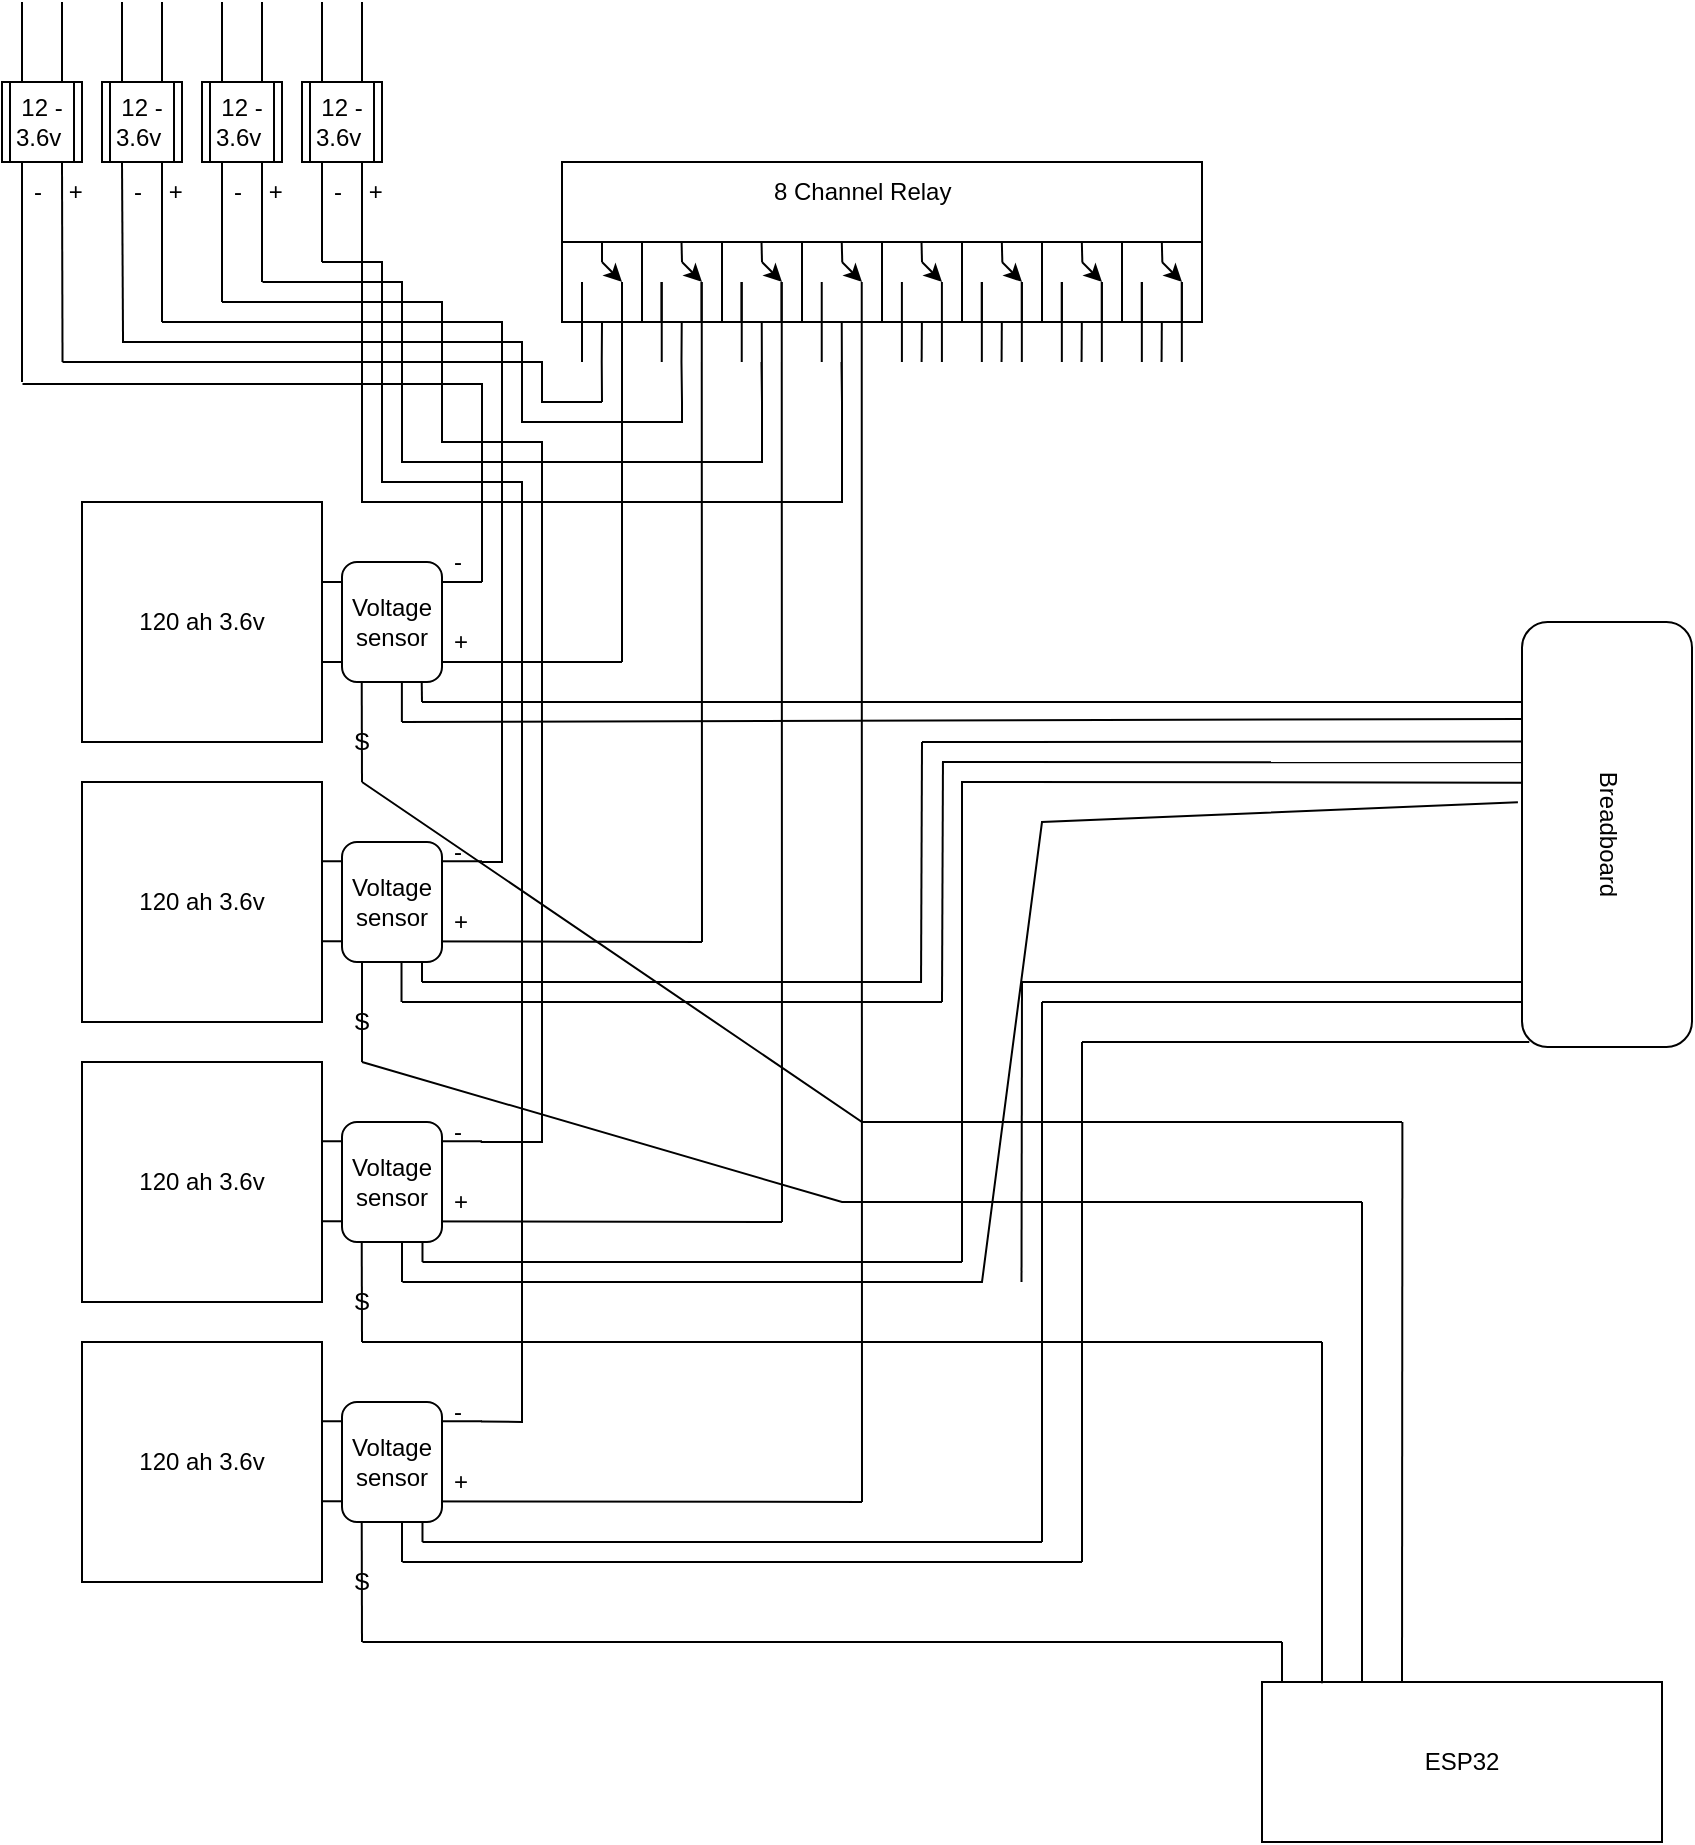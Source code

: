 <mxfile version="26.2.12">
  <diagram name="Page-1" id="0UagPBm0AB_Oe1wprv94">
    <mxGraphModel dx="556" dy="295" grid="1" gridSize="10" guides="1" tooltips="1" connect="1" arrows="1" fold="1" page="1" pageScale="1" pageWidth="850" pageHeight="1100" math="0" shadow="0">
      <root>
        <mxCell id="0" />
        <mxCell id="1" parent="0" />
        <mxCell id="fYMTjXbIgP_A3_QSXZH9-1" value="120 ah 3.6v" style="whiteSpace=wrap;html=1;aspect=fixed;" parent="1" vertex="1">
          <mxGeometry x="40" y="250" width="120" height="120" as="geometry" />
        </mxCell>
        <mxCell id="fYMTjXbIgP_A3_QSXZH9-2" value="120 ah 3.6v" style="whiteSpace=wrap;html=1;aspect=fixed;" parent="1" vertex="1">
          <mxGeometry x="40" y="390" width="120" height="120" as="geometry" />
        </mxCell>
        <mxCell id="fYMTjXbIgP_A3_QSXZH9-3" value="120 ah 3.6v" style="whiteSpace=wrap;html=1;aspect=fixed;" parent="1" vertex="1">
          <mxGeometry x="40" y="530" width="120" height="120" as="geometry" />
        </mxCell>
        <mxCell id="fYMTjXbIgP_A3_QSXZH9-4" value="120 ah 3.6v" style="whiteSpace=wrap;html=1;aspect=fixed;" parent="1" vertex="1">
          <mxGeometry x="40" y="670" width="120" height="120" as="geometry" />
        </mxCell>
        <mxCell id="fYMTjXbIgP_A3_QSXZH9-5" value="" style="endArrow=none;html=1;rounded=0;exitX=1;exitY=0.25;exitDx=0;exitDy=0;" parent="1" edge="1">
          <mxGeometry width="50" height="50" relative="1" as="geometry">
            <mxPoint x="160" y="290.0" as="sourcePoint" />
            <mxPoint x="240" y="290" as="targetPoint" />
          </mxGeometry>
        </mxCell>
        <mxCell id="fYMTjXbIgP_A3_QSXZH9-6" value="" style="endArrow=none;html=1;rounded=0;exitX=1;exitY=0.25;exitDx=0;exitDy=0;" parent="1" edge="1">
          <mxGeometry width="50" height="50" relative="1" as="geometry">
            <mxPoint x="160" y="330" as="sourcePoint" />
            <mxPoint x="310" y="330" as="targetPoint" />
          </mxGeometry>
        </mxCell>
        <mxCell id="fYMTjXbIgP_A3_QSXZH9-7" value="" style="endArrow=none;html=1;rounded=0;exitX=1;exitY=0.25;exitDx=0;exitDy=0;" parent="1" edge="1">
          <mxGeometry width="50" height="50" relative="1" as="geometry">
            <mxPoint x="160" y="429.58" as="sourcePoint" />
            <mxPoint x="240" y="429.58" as="targetPoint" />
          </mxGeometry>
        </mxCell>
        <mxCell id="fYMTjXbIgP_A3_QSXZH9-8" value="" style="endArrow=none;html=1;rounded=0;exitX=1;exitY=0.25;exitDx=0;exitDy=0;" parent="1" edge="1">
          <mxGeometry width="50" height="50" relative="1" as="geometry">
            <mxPoint x="160" y="469.58" as="sourcePoint" />
            <mxPoint x="350" y="470" as="targetPoint" />
          </mxGeometry>
        </mxCell>
        <mxCell id="fYMTjXbIgP_A3_QSXZH9-9" value="" style="endArrow=none;html=1;rounded=0;exitX=1;exitY=0.25;exitDx=0;exitDy=0;" parent="1" edge="1">
          <mxGeometry width="50" height="50" relative="1" as="geometry">
            <mxPoint x="160" y="569.58" as="sourcePoint" />
            <mxPoint x="240" y="569.58" as="targetPoint" />
          </mxGeometry>
        </mxCell>
        <mxCell id="fYMTjXbIgP_A3_QSXZH9-10" value="" style="endArrow=none;html=1;rounded=0;exitX=1;exitY=0.25;exitDx=0;exitDy=0;" parent="1" edge="1">
          <mxGeometry width="50" height="50" relative="1" as="geometry">
            <mxPoint x="160" y="609.58" as="sourcePoint" />
            <mxPoint x="390" y="610" as="targetPoint" />
          </mxGeometry>
        </mxCell>
        <mxCell id="fYMTjXbIgP_A3_QSXZH9-11" value="" style="endArrow=none;html=1;rounded=0;exitX=1;exitY=0.25;exitDx=0;exitDy=0;" parent="1" edge="1">
          <mxGeometry width="50" height="50" relative="1" as="geometry">
            <mxPoint x="160" y="709.58" as="sourcePoint" />
            <mxPoint x="240" y="709.58" as="targetPoint" />
          </mxGeometry>
        </mxCell>
        <mxCell id="fYMTjXbIgP_A3_QSXZH9-12" value="" style="endArrow=none;html=1;rounded=0;exitX=1;exitY=0.25;exitDx=0;exitDy=0;" parent="1" edge="1">
          <mxGeometry width="50" height="50" relative="1" as="geometry">
            <mxPoint x="160" y="749.58" as="sourcePoint" />
            <mxPoint x="430" y="750" as="targetPoint" />
          </mxGeometry>
        </mxCell>
        <mxCell id="fYMTjXbIgP_A3_QSXZH9-14" value="Voltage sensor" style="rounded=1;whiteSpace=wrap;html=1;" parent="1" vertex="1">
          <mxGeometry x="170" y="280" width="50" height="60" as="geometry" />
        </mxCell>
        <mxCell id="fYMTjXbIgP_A3_QSXZH9-15" value="Voltage sensor" style="rounded=1;whiteSpace=wrap;html=1;" parent="1" vertex="1">
          <mxGeometry x="170" y="420" width="50" height="60" as="geometry" />
        </mxCell>
        <mxCell id="fYMTjXbIgP_A3_QSXZH9-16" value="Voltage sensor" style="rounded=1;whiteSpace=wrap;html=1;" parent="1" vertex="1">
          <mxGeometry x="170" y="560" width="50" height="60" as="geometry" />
        </mxCell>
        <mxCell id="fYMTjXbIgP_A3_QSXZH9-17" value="Voltage sensor" style="rounded=1;whiteSpace=wrap;html=1;" parent="1" vertex="1">
          <mxGeometry x="170" y="700" width="50" height="60" as="geometry" />
        </mxCell>
        <mxCell id="fYMTjXbIgP_A3_QSXZH9-18" value="" style="rounded=0;whiteSpace=wrap;html=1;" parent="1" vertex="1">
          <mxGeometry x="280" y="80" width="320" height="80" as="geometry" />
        </mxCell>
        <mxCell id="fYMTjXbIgP_A3_QSXZH9-19" value="" style="whiteSpace=wrap;html=1;aspect=fixed;" parent="1" vertex="1">
          <mxGeometry x="280" y="120" width="40" height="40" as="geometry" />
        </mxCell>
        <mxCell id="fYMTjXbIgP_A3_QSXZH9-20" value="" style="whiteSpace=wrap;html=1;aspect=fixed;" parent="1" vertex="1">
          <mxGeometry x="320" y="120" width="40" height="40" as="geometry" />
        </mxCell>
        <mxCell id="fYMTjXbIgP_A3_QSXZH9-21" value="" style="whiteSpace=wrap;html=1;aspect=fixed;" parent="1" vertex="1">
          <mxGeometry x="360" y="120" width="40" height="40" as="geometry" />
        </mxCell>
        <mxCell id="fYMTjXbIgP_A3_QSXZH9-22" value="" style="whiteSpace=wrap;html=1;aspect=fixed;" parent="1" vertex="1">
          <mxGeometry x="400" y="120" width="40" height="40" as="geometry" />
        </mxCell>
        <mxCell id="fYMTjXbIgP_A3_QSXZH9-24" value="" style="whiteSpace=wrap;html=1;aspect=fixed;" parent="1" vertex="1">
          <mxGeometry x="440" y="120" width="40" height="40" as="geometry" />
        </mxCell>
        <mxCell id="fYMTjXbIgP_A3_QSXZH9-25" value="" style="whiteSpace=wrap;html=1;aspect=fixed;" parent="1" vertex="1">
          <mxGeometry x="480" y="120" width="40" height="40" as="geometry" />
        </mxCell>
        <mxCell id="fYMTjXbIgP_A3_QSXZH9-26" value="" style="whiteSpace=wrap;html=1;aspect=fixed;" parent="1" vertex="1">
          <mxGeometry x="520" y="120" width="40" height="40" as="geometry" />
        </mxCell>
        <mxCell id="fYMTjXbIgP_A3_QSXZH9-27" value="" style="whiteSpace=wrap;html=1;aspect=fixed;" parent="1" vertex="1">
          <mxGeometry x="560" y="120" width="40" height="40" as="geometry" />
        </mxCell>
        <mxCell id="fYMTjXbIgP_A3_QSXZH9-29" value="" style="endArrow=none;html=1;rounded=0;exitX=0.5;exitY=0;exitDx=0;exitDy=0;" parent="1" source="fYMTjXbIgP_A3_QSXZH9-19" edge="1">
          <mxGeometry width="50" height="50" relative="1" as="geometry">
            <mxPoint x="410" y="220" as="sourcePoint" />
            <mxPoint x="300" y="130" as="targetPoint" />
          </mxGeometry>
        </mxCell>
        <mxCell id="fYMTjXbIgP_A3_QSXZH9-30" value="" style="endArrow=none;html=1;rounded=0;exitX=0.75;exitY=1;exitDx=0;exitDy=0;" parent="1" edge="1">
          <mxGeometry width="50" height="50" relative="1" as="geometry">
            <mxPoint x="310" y="140" as="sourcePoint" />
            <mxPoint x="310" y="180" as="targetPoint" />
            <Array as="points">
              <mxPoint x="310" y="330" />
            </Array>
          </mxGeometry>
        </mxCell>
        <mxCell id="fYMTjXbIgP_A3_QSXZH9-31" value="" style="endArrow=none;html=1;rounded=0;exitX=0.25;exitY=1;exitDx=0;exitDy=0;" parent="1" edge="1">
          <mxGeometry width="50" height="50" relative="1" as="geometry">
            <mxPoint x="290" y="140" as="sourcePoint" />
            <mxPoint x="290" y="170" as="targetPoint" />
            <Array as="points">
              <mxPoint x="290" y="170" />
              <mxPoint x="290" y="180" />
            </Array>
          </mxGeometry>
        </mxCell>
        <mxCell id="fYMTjXbIgP_A3_QSXZH9-42" value="" style="endArrow=none;html=1;rounded=0;exitX=0.5;exitY=0;exitDx=0;exitDy=0;" parent="1" edge="1">
          <mxGeometry width="50" height="50" relative="1" as="geometry">
            <mxPoint x="339.76" y="120" as="sourcePoint" />
            <mxPoint x="340" y="130" as="targetPoint" />
          </mxGeometry>
        </mxCell>
        <mxCell id="fYMTjXbIgP_A3_QSXZH9-43" value="" style="endArrow=none;html=1;rounded=0;exitX=0.5;exitY=0;exitDx=0;exitDy=0;" parent="1" edge="1">
          <mxGeometry width="50" height="50" relative="1" as="geometry">
            <mxPoint x="349.76" y="140" as="sourcePoint" />
            <mxPoint x="349.76" y="160" as="targetPoint" />
            <Array as="points">
              <mxPoint x="349.76" y="160" />
            </Array>
          </mxGeometry>
        </mxCell>
        <mxCell id="fYMTjXbIgP_A3_QSXZH9-44" value="" style="endArrow=none;html=1;rounded=0;exitX=0.5;exitY=0;exitDx=0;exitDy=0;" parent="1" edge="1">
          <mxGeometry width="50" height="50" relative="1" as="geometry">
            <mxPoint x="329.76" y="140" as="sourcePoint" />
            <mxPoint x="329.76" y="160" as="targetPoint" />
            <Array as="points">
              <mxPoint x="329.76" y="160" />
            </Array>
          </mxGeometry>
        </mxCell>
        <mxCell id="fYMTjXbIgP_A3_QSXZH9-45" value="" style="endArrow=none;html=1;rounded=0;exitX=0.5;exitY=0;exitDx=0;exitDy=0;" parent="1" edge="1">
          <mxGeometry width="50" height="50" relative="1" as="geometry">
            <mxPoint x="379.76" y="120" as="sourcePoint" />
            <mxPoint x="380" y="130" as="targetPoint" />
          </mxGeometry>
        </mxCell>
        <mxCell id="fYMTjXbIgP_A3_QSXZH9-46" value="" style="endArrow=none;html=1;rounded=0;exitX=0.5;exitY=0;exitDx=0;exitDy=0;" parent="1" edge="1">
          <mxGeometry width="50" height="50" relative="1" as="geometry">
            <mxPoint x="389.76" y="140" as="sourcePoint" />
            <mxPoint x="389.76" y="160" as="targetPoint" />
            <Array as="points">
              <mxPoint x="389.76" y="160" />
            </Array>
          </mxGeometry>
        </mxCell>
        <mxCell id="fYMTjXbIgP_A3_QSXZH9-47" value="" style="endArrow=none;html=1;rounded=0;exitX=0.5;exitY=0;exitDx=0;exitDy=0;" parent="1" edge="1">
          <mxGeometry width="50" height="50" relative="1" as="geometry">
            <mxPoint x="369.76" y="140" as="sourcePoint" />
            <mxPoint x="369.76" y="160" as="targetPoint" />
            <Array as="points">
              <mxPoint x="369.76" y="160" />
            </Array>
          </mxGeometry>
        </mxCell>
        <mxCell id="fYMTjXbIgP_A3_QSXZH9-48" value="" style="endArrow=none;html=1;rounded=0;exitX=0.5;exitY=0;exitDx=0;exitDy=0;" parent="1" edge="1">
          <mxGeometry width="50" height="50" relative="1" as="geometry">
            <mxPoint x="419.88" y="120" as="sourcePoint" />
            <mxPoint x="420.12" y="130" as="targetPoint" />
          </mxGeometry>
        </mxCell>
        <mxCell id="fYMTjXbIgP_A3_QSXZH9-51" value="" style="endArrow=none;html=1;rounded=0;exitX=0.5;exitY=0;exitDx=0;exitDy=0;" parent="1" edge="1">
          <mxGeometry width="50" height="50" relative="1" as="geometry">
            <mxPoint x="459.76" y="120" as="sourcePoint" />
            <mxPoint x="460" y="130" as="targetPoint" />
          </mxGeometry>
        </mxCell>
        <mxCell id="fYMTjXbIgP_A3_QSXZH9-54" value="" style="endArrow=none;html=1;rounded=0;exitX=0.5;exitY=0;exitDx=0;exitDy=0;" parent="1" edge="1">
          <mxGeometry width="50" height="50" relative="1" as="geometry">
            <mxPoint x="499.92" y="120" as="sourcePoint" />
            <mxPoint x="500.16" y="130" as="targetPoint" />
          </mxGeometry>
        </mxCell>
        <mxCell id="fYMTjXbIgP_A3_QSXZH9-55" value="" style="endArrow=none;html=1;rounded=0;exitX=0.5;exitY=0;exitDx=0;exitDy=0;" parent="1" edge="1">
          <mxGeometry width="50" height="50" relative="1" as="geometry">
            <mxPoint x="509.92" y="140" as="sourcePoint" />
            <mxPoint x="509.92" y="160" as="targetPoint" />
            <Array as="points">
              <mxPoint x="509.92" y="160" />
            </Array>
          </mxGeometry>
        </mxCell>
        <mxCell id="fYMTjXbIgP_A3_QSXZH9-56" value="" style="endArrow=none;html=1;rounded=0;exitX=0.5;exitY=0;exitDx=0;exitDy=0;" parent="1" edge="1">
          <mxGeometry width="50" height="50" relative="1" as="geometry">
            <mxPoint x="489.92" y="140" as="sourcePoint" />
            <mxPoint x="489.92" y="160" as="targetPoint" />
            <Array as="points">
              <mxPoint x="489.92" y="160" />
            </Array>
          </mxGeometry>
        </mxCell>
        <mxCell id="fYMTjXbIgP_A3_QSXZH9-57" value="" style="endArrow=none;html=1;rounded=0;exitX=0.5;exitY=0;exitDx=0;exitDy=0;" parent="1" edge="1">
          <mxGeometry width="50" height="50" relative="1" as="geometry">
            <mxPoint x="539.92" y="120" as="sourcePoint" />
            <mxPoint x="540.16" y="130" as="targetPoint" />
          </mxGeometry>
        </mxCell>
        <mxCell id="fYMTjXbIgP_A3_QSXZH9-58" value="" style="endArrow=none;html=1;rounded=0;exitX=0.5;exitY=0;exitDx=0;exitDy=0;" parent="1" edge="1">
          <mxGeometry width="50" height="50" relative="1" as="geometry">
            <mxPoint x="549.92" y="140" as="sourcePoint" />
            <mxPoint x="549.92" y="160" as="targetPoint" />
            <Array as="points">
              <mxPoint x="549.92" y="160" />
            </Array>
          </mxGeometry>
        </mxCell>
        <mxCell id="fYMTjXbIgP_A3_QSXZH9-59" value="" style="endArrow=none;html=1;rounded=0;exitX=0.5;exitY=0;exitDx=0;exitDy=0;" parent="1" edge="1">
          <mxGeometry width="50" height="50" relative="1" as="geometry">
            <mxPoint x="529.92" y="140" as="sourcePoint" />
            <mxPoint x="529.92" y="160" as="targetPoint" />
            <Array as="points">
              <mxPoint x="529.92" y="160" />
            </Array>
          </mxGeometry>
        </mxCell>
        <mxCell id="fYMTjXbIgP_A3_QSXZH9-60" value="" style="endArrow=none;html=1;rounded=0;exitX=0.5;exitY=0;exitDx=0;exitDy=0;" parent="1" edge="1">
          <mxGeometry width="50" height="50" relative="1" as="geometry">
            <mxPoint x="579.92" y="120" as="sourcePoint" />
            <mxPoint x="580.16" y="130" as="targetPoint" />
          </mxGeometry>
        </mxCell>
        <mxCell id="fYMTjXbIgP_A3_QSXZH9-61" value="" style="endArrow=none;html=1;rounded=0;exitX=0.5;exitY=0;exitDx=0;exitDy=0;" parent="1" edge="1">
          <mxGeometry width="50" height="50" relative="1" as="geometry">
            <mxPoint x="589.92" y="140" as="sourcePoint" />
            <mxPoint x="589.92" y="160" as="targetPoint" />
            <Array as="points">
              <mxPoint x="589.92" y="160" />
            </Array>
          </mxGeometry>
        </mxCell>
        <mxCell id="fYMTjXbIgP_A3_QSXZH9-62" value="" style="endArrow=none;html=1;rounded=0;exitX=0.5;exitY=0;exitDx=0;exitDy=0;" parent="1" edge="1">
          <mxGeometry width="50" height="50" relative="1" as="geometry">
            <mxPoint x="569.92" y="140" as="sourcePoint" />
            <mxPoint x="569.92" y="160" as="targetPoint" />
            <Array as="points">
              <mxPoint x="569.92" y="160" />
            </Array>
          </mxGeometry>
        </mxCell>
        <mxCell id="fYMTjXbIgP_A3_QSXZH9-69" value="8 Channel Relay" style="text;strokeColor=none;fillColor=none;align=left;verticalAlign=middle;spacingLeft=4;spacingRight=4;overflow=hidden;points=[[0,0.5],[1,0.5]];portConstraint=eastwest;rotatable=0;whiteSpace=wrap;html=1;" parent="1" vertex="1">
          <mxGeometry x="380" y="80" width="110" height="30" as="geometry" />
        </mxCell>
        <mxCell id="fYMTjXbIgP_A3_QSXZH9-71" value="" style="endArrow=classic;html=1;rounded=0;" parent="1" edge="1">
          <mxGeometry width="50" height="50" relative="1" as="geometry">
            <mxPoint x="300" y="130" as="sourcePoint" />
            <mxPoint x="310" y="140" as="targetPoint" />
          </mxGeometry>
        </mxCell>
        <mxCell id="fYMTjXbIgP_A3_QSXZH9-72" value="" style="endArrow=classic;html=1;rounded=0;" parent="1" edge="1">
          <mxGeometry width="50" height="50" relative="1" as="geometry">
            <mxPoint x="340" y="130" as="sourcePoint" />
            <mxPoint x="350" y="140" as="targetPoint" />
          </mxGeometry>
        </mxCell>
        <mxCell id="fYMTjXbIgP_A3_QSXZH9-73" value="" style="endArrow=classic;html=1;rounded=0;" parent="1" edge="1">
          <mxGeometry width="50" height="50" relative="1" as="geometry">
            <mxPoint x="380" y="130" as="sourcePoint" />
            <mxPoint x="390" y="140" as="targetPoint" />
          </mxGeometry>
        </mxCell>
        <mxCell id="fYMTjXbIgP_A3_QSXZH9-74" value="" style="endArrow=classic;html=1;rounded=0;" parent="1" edge="1">
          <mxGeometry width="50" height="50" relative="1" as="geometry">
            <mxPoint x="420" y="130" as="sourcePoint" />
            <mxPoint x="430" y="140" as="targetPoint" />
          </mxGeometry>
        </mxCell>
        <mxCell id="fYMTjXbIgP_A3_QSXZH9-75" value="" style="endArrow=classic;html=1;rounded=0;" parent="1" edge="1">
          <mxGeometry width="50" height="50" relative="1" as="geometry">
            <mxPoint x="460" y="130" as="sourcePoint" />
            <mxPoint x="470" y="140" as="targetPoint" />
          </mxGeometry>
        </mxCell>
        <mxCell id="fYMTjXbIgP_A3_QSXZH9-76" value="" style="endArrow=classic;html=1;rounded=0;" parent="1" edge="1">
          <mxGeometry width="50" height="50" relative="1" as="geometry">
            <mxPoint x="500" y="130" as="sourcePoint" />
            <mxPoint x="510" y="140" as="targetPoint" />
          </mxGeometry>
        </mxCell>
        <mxCell id="fYMTjXbIgP_A3_QSXZH9-77" value="" style="endArrow=classic;html=1;rounded=0;" parent="1" edge="1">
          <mxGeometry width="50" height="50" relative="1" as="geometry">
            <mxPoint x="540" y="130" as="sourcePoint" />
            <mxPoint x="550" y="140" as="targetPoint" />
          </mxGeometry>
        </mxCell>
        <mxCell id="fYMTjXbIgP_A3_QSXZH9-78" value="" style="endArrow=classic;html=1;rounded=0;" parent="1" edge="1">
          <mxGeometry width="50" height="50" relative="1" as="geometry">
            <mxPoint x="580" y="130" as="sourcePoint" />
            <mxPoint x="590" y="140" as="targetPoint" />
          </mxGeometry>
        </mxCell>
        <mxCell id="fYMTjXbIgP_A3_QSXZH9-81" value="ESP32" style="rounded=0;whiteSpace=wrap;html=1;" parent="1" vertex="1">
          <mxGeometry x="630" y="840" width="200" height="80" as="geometry" />
        </mxCell>
        <mxCell id="fYMTjXbIgP_A3_QSXZH9-88" value="" style="endArrow=none;html=1;rounded=0;exitX=0.2;exitY=1;exitDx=0;exitDy=0;exitPerimeter=0;" parent="1" source="fYMTjXbIgP_A3_QSXZH9-15" edge="1">
          <mxGeometry width="50" height="50" relative="1" as="geometry">
            <mxPoint x="160" y="500.0" as="sourcePoint" />
            <mxPoint x="180" y="530" as="targetPoint" />
          </mxGeometry>
        </mxCell>
        <mxCell id="fYMTjXbIgP_A3_QSXZH9-89" value="" style="endArrow=none;html=1;rounded=0;exitX=0.2;exitY=1;exitDx=0;exitDy=0;exitPerimeter=0;" parent="1" edge="1">
          <mxGeometry width="50" height="50" relative="1" as="geometry">
            <mxPoint x="199.76" y="480" as="sourcePoint" />
            <mxPoint x="199.76" y="500" as="targetPoint" />
          </mxGeometry>
        </mxCell>
        <mxCell id="fYMTjXbIgP_A3_QSXZH9-90" value="" style="endArrow=none;html=1;rounded=0;" parent="1" edge="1">
          <mxGeometry width="50" height="50" relative="1" as="geometry">
            <mxPoint x="210" y="480" as="sourcePoint" />
            <mxPoint x="210" y="490" as="targetPoint" />
          </mxGeometry>
        </mxCell>
        <mxCell id="fYMTjXbIgP_A3_QSXZH9-91" value="" style="endArrow=none;html=1;rounded=0;exitX=0.2;exitY=1;exitDx=0;exitDy=0;exitPerimeter=0;" parent="1" edge="1">
          <mxGeometry width="50" height="50" relative="1" as="geometry">
            <mxPoint x="179.86" y="340" as="sourcePoint" />
            <mxPoint x="180" y="390" as="targetPoint" />
          </mxGeometry>
        </mxCell>
        <mxCell id="fYMTjXbIgP_A3_QSXZH9-92" value="" style="endArrow=none;html=1;rounded=0;exitX=0.2;exitY=1;exitDx=0;exitDy=0;exitPerimeter=0;" parent="1" edge="1">
          <mxGeometry width="50" height="50" relative="1" as="geometry">
            <mxPoint x="199.94" y="340" as="sourcePoint" />
            <mxPoint x="199.94" y="360" as="targetPoint" />
          </mxGeometry>
        </mxCell>
        <mxCell id="fYMTjXbIgP_A3_QSXZH9-93" value="" style="endArrow=none;html=1;rounded=0;" parent="1" edge="1">
          <mxGeometry width="50" height="50" relative="1" as="geometry">
            <mxPoint x="209.86" y="340" as="sourcePoint" />
            <mxPoint x="210" y="350" as="targetPoint" />
          </mxGeometry>
        </mxCell>
        <mxCell id="fYMTjXbIgP_A3_QSXZH9-94" value="" style="endArrow=none;html=1;rounded=0;exitX=0.2;exitY=1;exitDx=0;exitDy=0;exitPerimeter=0;" parent="1" edge="1">
          <mxGeometry width="50" height="50" relative="1" as="geometry">
            <mxPoint x="179.86" y="620" as="sourcePoint" />
            <mxPoint x="180" y="670" as="targetPoint" />
          </mxGeometry>
        </mxCell>
        <mxCell id="fYMTjXbIgP_A3_QSXZH9-97" value="" style="endArrow=none;html=1;rounded=0;exitX=0.2;exitY=1;exitDx=0;exitDy=0;exitPerimeter=0;" parent="1" edge="1">
          <mxGeometry width="50" height="50" relative="1" as="geometry">
            <mxPoint x="179.86" y="760" as="sourcePoint" />
            <mxPoint x="180" y="820" as="targetPoint" />
          </mxGeometry>
        </mxCell>
        <mxCell id="fYMTjXbIgP_A3_QSXZH9-100" value="S&amp;nbsp; &amp;nbsp;&amp;nbsp;" style="text;strokeColor=none;fillColor=none;align=left;verticalAlign=middle;spacingLeft=4;spacingRight=4;overflow=hidden;points=[[0,0.5],[1,0.5]];portConstraint=eastwest;rotatable=0;whiteSpace=wrap;html=1;" parent="1" vertex="1">
          <mxGeometry x="170" y="640" width="60" height="20" as="geometry" />
        </mxCell>
        <mxCell id="fYMTjXbIgP_A3_QSXZH9-101" value="S&amp;nbsp; &amp;nbsp;" style="text;strokeColor=none;fillColor=none;align=left;verticalAlign=middle;spacingLeft=4;spacingRight=4;overflow=hidden;points=[[0,0.5],[1,0.5]];portConstraint=eastwest;rotatable=0;whiteSpace=wrap;html=1;" parent="1" vertex="1">
          <mxGeometry x="170" y="500" width="60" height="20" as="geometry" />
        </mxCell>
        <mxCell id="fYMTjXbIgP_A3_QSXZH9-102" value="S&amp;nbsp; &amp;nbsp; &amp;nbsp; &amp;nbsp;&amp;nbsp;" style="text;strokeColor=none;fillColor=none;align=left;verticalAlign=middle;spacingLeft=4;spacingRight=4;overflow=hidden;points=[[0,0.5],[1,0.5]];portConstraint=eastwest;rotatable=0;whiteSpace=wrap;html=1;" parent="1" vertex="1">
          <mxGeometry x="170" y="360" width="60" height="20" as="geometry" />
        </mxCell>
        <mxCell id="fYMTjXbIgP_A3_QSXZH9-103" value="S&amp;nbsp; &amp;nbsp;&amp;nbsp;" style="text;strokeColor=none;fillColor=none;align=left;verticalAlign=middle;spacingLeft=4;spacingRight=4;overflow=hidden;points=[[0,0.5],[1,0.5]];portConstraint=eastwest;rotatable=0;whiteSpace=wrap;html=1;" parent="1" vertex="1">
          <mxGeometry x="170" y="780" width="60" height="20" as="geometry" />
        </mxCell>
        <mxCell id="fYMTjXbIgP_A3_QSXZH9-104" value="" style="endArrow=none;html=1;rounded=0;" parent="1" edge="1">
          <mxGeometry width="50" height="50" relative="1" as="geometry">
            <mxPoint x="300" y="160" as="sourcePoint" />
            <mxPoint x="299.87" y="180" as="targetPoint" />
            <Array as="points">
              <mxPoint x="299.87" y="180" />
              <mxPoint x="300" y="200" />
            </Array>
          </mxGeometry>
        </mxCell>
        <mxCell id="fYMTjXbIgP_A3_QSXZH9-106" value="" style="endArrow=none;html=1;rounded=0;exitX=0.75;exitY=1;exitDx=0;exitDy=0;" parent="1" edge="1">
          <mxGeometry width="50" height="50" relative="1" as="geometry">
            <mxPoint x="349.87" y="140" as="sourcePoint" />
            <mxPoint x="349.87" y="180" as="targetPoint" />
            <Array as="points">
              <mxPoint x="350" y="470" />
            </Array>
          </mxGeometry>
        </mxCell>
        <mxCell id="fYMTjXbIgP_A3_QSXZH9-107" value="" style="endArrow=none;html=1;rounded=0;exitX=0.25;exitY=1;exitDx=0;exitDy=0;" parent="1" edge="1">
          <mxGeometry width="50" height="50" relative="1" as="geometry">
            <mxPoint x="329.87" y="140" as="sourcePoint" />
            <mxPoint x="329.87" y="170" as="targetPoint" />
            <Array as="points">
              <mxPoint x="329.87" y="170" />
              <mxPoint x="329.87" y="180" />
            </Array>
          </mxGeometry>
        </mxCell>
        <mxCell id="fYMTjXbIgP_A3_QSXZH9-108" value="" style="endArrow=none;html=1;rounded=0;" parent="1" edge="1">
          <mxGeometry width="50" height="50" relative="1" as="geometry">
            <mxPoint x="339.87" y="160" as="sourcePoint" />
            <mxPoint x="339.74" y="180" as="targetPoint" />
            <Array as="points">
              <mxPoint x="339.74" y="180" />
              <mxPoint x="340" y="200" />
            </Array>
          </mxGeometry>
        </mxCell>
        <mxCell id="fYMTjXbIgP_A3_QSXZH9-109" value="" style="endArrow=none;html=1;rounded=0;exitX=0.75;exitY=1;exitDx=0;exitDy=0;" parent="1" edge="1">
          <mxGeometry width="50" height="50" relative="1" as="geometry">
            <mxPoint x="389.87" y="140" as="sourcePoint" />
            <mxPoint x="389.87" y="180" as="targetPoint" />
            <Array as="points">
              <mxPoint x="390" y="610" />
            </Array>
          </mxGeometry>
        </mxCell>
        <mxCell id="fYMTjXbIgP_A3_QSXZH9-110" value="" style="endArrow=none;html=1;rounded=0;exitX=0.25;exitY=1;exitDx=0;exitDy=0;" parent="1" edge="1">
          <mxGeometry width="50" height="50" relative="1" as="geometry">
            <mxPoint x="369.87" y="140" as="sourcePoint" />
            <mxPoint x="369.87" y="170" as="targetPoint" />
            <Array as="points">
              <mxPoint x="369.87" y="170" />
              <mxPoint x="369.87" y="180" />
            </Array>
          </mxGeometry>
        </mxCell>
        <mxCell id="fYMTjXbIgP_A3_QSXZH9-111" value="" style="endArrow=none;html=1;rounded=0;" parent="1" edge="1">
          <mxGeometry width="50" height="50" relative="1" as="geometry">
            <mxPoint x="379.87" y="160" as="sourcePoint" />
            <mxPoint x="379.74" y="180" as="targetPoint" />
            <Array as="points">
              <mxPoint x="380" y="200" />
            </Array>
          </mxGeometry>
        </mxCell>
        <mxCell id="fYMTjXbIgP_A3_QSXZH9-112" value="" style="endArrow=none;html=1;rounded=0;exitX=0.75;exitY=1;exitDx=0;exitDy=0;" parent="1" edge="1">
          <mxGeometry width="50" height="50" relative="1" as="geometry">
            <mxPoint x="429.87" y="140" as="sourcePoint" />
            <mxPoint x="429.87" y="180" as="targetPoint" />
            <Array as="points">
              <mxPoint x="429.87" y="180" />
              <mxPoint x="430" y="750" />
            </Array>
          </mxGeometry>
        </mxCell>
        <mxCell id="fYMTjXbIgP_A3_QSXZH9-113" value="" style="endArrow=none;html=1;rounded=0;exitX=0.25;exitY=1;exitDx=0;exitDy=0;" parent="1" edge="1">
          <mxGeometry width="50" height="50" relative="1" as="geometry">
            <mxPoint x="409.87" y="140" as="sourcePoint" />
            <mxPoint x="409.87" y="170" as="targetPoint" />
            <Array as="points">
              <mxPoint x="409.87" y="170" />
              <mxPoint x="409.87" y="180" />
            </Array>
          </mxGeometry>
        </mxCell>
        <mxCell id="fYMTjXbIgP_A3_QSXZH9-114" value="" style="endArrow=none;html=1;rounded=0;" parent="1" edge="1">
          <mxGeometry width="50" height="50" relative="1" as="geometry">
            <mxPoint x="419.87" y="160" as="sourcePoint" />
            <mxPoint x="419.74" y="180" as="targetPoint" />
            <Array as="points">
              <mxPoint x="420" y="200" />
            </Array>
          </mxGeometry>
        </mxCell>
        <mxCell id="fYMTjXbIgP_A3_QSXZH9-115" value="" style="endArrow=none;html=1;rounded=0;exitX=0.75;exitY=1;exitDx=0;exitDy=0;" parent="1" edge="1">
          <mxGeometry width="50" height="50" relative="1" as="geometry">
            <mxPoint x="469.95" y="140" as="sourcePoint" />
            <mxPoint x="469.95" y="180" as="targetPoint" />
            <Array as="points">
              <mxPoint x="469.95" y="180" />
            </Array>
          </mxGeometry>
        </mxCell>
        <mxCell id="fYMTjXbIgP_A3_QSXZH9-116" value="" style="endArrow=none;html=1;rounded=0;exitX=0.25;exitY=1;exitDx=0;exitDy=0;" parent="1" edge="1">
          <mxGeometry width="50" height="50" relative="1" as="geometry">
            <mxPoint x="449.95" y="140" as="sourcePoint" />
            <mxPoint x="449.95" y="170" as="targetPoint" />
            <Array as="points">
              <mxPoint x="449.95" y="170" />
              <mxPoint x="449.95" y="180" />
            </Array>
          </mxGeometry>
        </mxCell>
        <mxCell id="fYMTjXbIgP_A3_QSXZH9-117" value="" style="endArrow=none;html=1;rounded=0;" parent="1" edge="1">
          <mxGeometry width="50" height="50" relative="1" as="geometry">
            <mxPoint x="459.95" y="160" as="sourcePoint" />
            <mxPoint x="459.82" y="180" as="targetPoint" />
            <Array as="points">
              <mxPoint x="459.82" y="180" />
            </Array>
          </mxGeometry>
        </mxCell>
        <mxCell id="fYMTjXbIgP_A3_QSXZH9-118" value="" style="endArrow=none;html=1;rounded=0;exitX=0.75;exitY=1;exitDx=0;exitDy=0;" parent="1" edge="1">
          <mxGeometry width="50" height="50" relative="1" as="geometry">
            <mxPoint x="509.92" y="140" as="sourcePoint" />
            <mxPoint x="509.92" y="180" as="targetPoint" />
            <Array as="points">
              <mxPoint x="509.92" y="180" />
            </Array>
          </mxGeometry>
        </mxCell>
        <mxCell id="fYMTjXbIgP_A3_QSXZH9-119" value="" style="endArrow=none;html=1;rounded=0;exitX=0.25;exitY=1;exitDx=0;exitDy=0;" parent="1" edge="1">
          <mxGeometry width="50" height="50" relative="1" as="geometry">
            <mxPoint x="489.92" y="140" as="sourcePoint" />
            <mxPoint x="489.92" y="170" as="targetPoint" />
            <Array as="points">
              <mxPoint x="489.92" y="170" />
              <mxPoint x="489.92" y="180" />
            </Array>
          </mxGeometry>
        </mxCell>
        <mxCell id="fYMTjXbIgP_A3_QSXZH9-120" value="" style="endArrow=none;html=1;rounded=0;" parent="1" edge="1">
          <mxGeometry width="50" height="50" relative="1" as="geometry">
            <mxPoint x="499.92" y="160" as="sourcePoint" />
            <mxPoint x="499.79" y="180" as="targetPoint" />
            <Array as="points">
              <mxPoint x="499.79" y="180" />
            </Array>
          </mxGeometry>
        </mxCell>
        <mxCell id="fYMTjXbIgP_A3_QSXZH9-121" value="" style="endArrow=none;html=1;rounded=0;exitX=0.75;exitY=1;exitDx=0;exitDy=0;" parent="1" edge="1">
          <mxGeometry width="50" height="50" relative="1" as="geometry">
            <mxPoint x="549.92" y="140" as="sourcePoint" />
            <mxPoint x="549.92" y="180" as="targetPoint" />
            <Array as="points">
              <mxPoint x="549.92" y="180" />
            </Array>
          </mxGeometry>
        </mxCell>
        <mxCell id="fYMTjXbIgP_A3_QSXZH9-122" value="" style="endArrow=none;html=1;rounded=0;exitX=0.25;exitY=1;exitDx=0;exitDy=0;" parent="1" edge="1">
          <mxGeometry width="50" height="50" relative="1" as="geometry">
            <mxPoint x="529.92" y="140" as="sourcePoint" />
            <mxPoint x="529.92" y="170" as="targetPoint" />
            <Array as="points">
              <mxPoint x="529.92" y="170" />
              <mxPoint x="529.92" y="180" />
            </Array>
          </mxGeometry>
        </mxCell>
        <mxCell id="fYMTjXbIgP_A3_QSXZH9-123" value="" style="endArrow=none;html=1;rounded=0;" parent="1" edge="1">
          <mxGeometry width="50" height="50" relative="1" as="geometry">
            <mxPoint x="539.92" y="160" as="sourcePoint" />
            <mxPoint x="539.79" y="180" as="targetPoint" />
            <Array as="points">
              <mxPoint x="539.79" y="180" />
            </Array>
          </mxGeometry>
        </mxCell>
        <mxCell id="fYMTjXbIgP_A3_QSXZH9-124" value="" style="endArrow=none;html=1;rounded=0;exitX=0.75;exitY=1;exitDx=0;exitDy=0;" parent="1" edge="1">
          <mxGeometry width="50" height="50" relative="1" as="geometry">
            <mxPoint x="589.92" y="140" as="sourcePoint" />
            <mxPoint x="589.92" y="180" as="targetPoint" />
            <Array as="points">
              <mxPoint x="589.92" y="180" />
            </Array>
          </mxGeometry>
        </mxCell>
        <mxCell id="fYMTjXbIgP_A3_QSXZH9-125" value="" style="endArrow=none;html=1;rounded=0;exitX=0.25;exitY=1;exitDx=0;exitDy=0;" parent="1" edge="1">
          <mxGeometry width="50" height="50" relative="1" as="geometry">
            <mxPoint x="569.92" y="140" as="sourcePoint" />
            <mxPoint x="569.92" y="170" as="targetPoint" />
            <Array as="points">
              <mxPoint x="569.92" y="170" />
              <mxPoint x="569.92" y="180" />
            </Array>
          </mxGeometry>
        </mxCell>
        <mxCell id="fYMTjXbIgP_A3_QSXZH9-126" value="" style="endArrow=none;html=1;rounded=0;" parent="1" edge="1">
          <mxGeometry width="50" height="50" relative="1" as="geometry">
            <mxPoint x="579.92" y="160" as="sourcePoint" />
            <mxPoint x="579.79" y="180" as="targetPoint" />
            <Array as="points">
              <mxPoint x="579.79" y="180" />
            </Array>
          </mxGeometry>
        </mxCell>
        <mxCell id="fYMTjXbIgP_A3_QSXZH9-127" value="+" style="text;strokeColor=none;fillColor=none;align=left;verticalAlign=middle;spacingLeft=4;spacingRight=4;overflow=hidden;points=[[0,0.5],[1,0.5]];portConstraint=eastwest;rotatable=0;whiteSpace=wrap;html=1;" parent="1" vertex="1">
          <mxGeometry x="220" y="310" width="20" height="20" as="geometry" />
        </mxCell>
        <mxCell id="fYMTjXbIgP_A3_QSXZH9-128" value="-" style="text;strokeColor=none;fillColor=none;align=left;verticalAlign=middle;spacingLeft=4;spacingRight=4;overflow=hidden;points=[[0,0.5],[1,0.5]];portConstraint=eastwest;rotatable=0;whiteSpace=wrap;html=1;" parent="1" vertex="1">
          <mxGeometry x="220" y="270" width="20" height="20" as="geometry" />
        </mxCell>
        <mxCell id="fYMTjXbIgP_A3_QSXZH9-129" value="+" style="text;strokeColor=none;fillColor=none;align=left;verticalAlign=middle;spacingLeft=4;spacingRight=4;overflow=hidden;points=[[0,0.5],[1,0.5]];portConstraint=eastwest;rotatable=0;whiteSpace=wrap;html=1;" parent="1" vertex="1">
          <mxGeometry x="220" y="450" width="20" height="20" as="geometry" />
        </mxCell>
        <mxCell id="fYMTjXbIgP_A3_QSXZH9-130" value="-" style="text;strokeColor=none;fillColor=none;align=left;verticalAlign=middle;spacingLeft=4;spacingRight=4;overflow=hidden;points=[[0,0.5],[1,0.5]];portConstraint=eastwest;rotatable=0;whiteSpace=wrap;html=1;" parent="1" vertex="1">
          <mxGeometry x="220" y="410" width="20" height="30" as="geometry" />
        </mxCell>
        <mxCell id="fYMTjXbIgP_A3_QSXZH9-131" value="+" style="text;strokeColor=none;fillColor=none;align=left;verticalAlign=middle;spacingLeft=4;spacingRight=4;overflow=hidden;points=[[0,0.5],[1,0.5]];portConstraint=eastwest;rotatable=0;whiteSpace=wrap;html=1;" parent="1" vertex="1">
          <mxGeometry x="220" y="590" width="20" height="20" as="geometry" />
        </mxCell>
        <mxCell id="fYMTjXbIgP_A3_QSXZH9-132" value="-" style="text;strokeColor=none;fillColor=none;align=left;verticalAlign=middle;spacingLeft=4;spacingRight=4;overflow=hidden;points=[[0,0.5],[1,0.5]];portConstraint=eastwest;rotatable=0;whiteSpace=wrap;html=1;" parent="1" vertex="1">
          <mxGeometry x="220" y="550" width="20" height="30" as="geometry" />
        </mxCell>
        <mxCell id="fYMTjXbIgP_A3_QSXZH9-133" value="+" style="text;strokeColor=none;fillColor=none;align=left;verticalAlign=middle;spacingLeft=4;spacingRight=4;overflow=hidden;points=[[0,0.5],[1,0.5]];portConstraint=eastwest;rotatable=0;whiteSpace=wrap;html=1;" parent="1" vertex="1">
          <mxGeometry x="220" y="730" width="20" height="20" as="geometry" />
        </mxCell>
        <mxCell id="fYMTjXbIgP_A3_QSXZH9-134" value="-" style="text;strokeColor=none;fillColor=none;align=left;verticalAlign=middle;spacingLeft=4;spacingRight=4;overflow=hidden;points=[[0,0.5],[1,0.5]];portConstraint=eastwest;rotatable=0;whiteSpace=wrap;html=1;" parent="1" vertex="1">
          <mxGeometry x="220" y="690" width="20" height="30" as="geometry" />
        </mxCell>
        <mxCell id="fYMTjXbIgP_A3_QSXZH9-135" value="12 - 3.6v&amp;nbsp;" style="shape=process;whiteSpace=wrap;html=1;backgroundOutline=1;" parent="1" vertex="1">
          <mxGeometry y="40" width="40" height="40" as="geometry" />
        </mxCell>
        <mxCell id="fYMTjXbIgP_A3_QSXZH9-137" value="" style="endArrow=none;html=1;rounded=0;exitX=0.25;exitY=0;exitDx=0;exitDy=0;" parent="1" edge="1">
          <mxGeometry width="50" height="50" relative="1" as="geometry">
            <mxPoint x="10" y="40" as="sourcePoint" />
            <mxPoint x="10" as="targetPoint" />
          </mxGeometry>
        </mxCell>
        <mxCell id="fYMTjXbIgP_A3_QSXZH9-138" value="" style="endArrow=none;html=1;rounded=0;" parent="1" edge="1">
          <mxGeometry width="50" height="50" relative="1" as="geometry">
            <mxPoint x="10" y="190" as="sourcePoint" />
            <mxPoint x="10" y="80" as="targetPoint" />
          </mxGeometry>
        </mxCell>
        <mxCell id="fYMTjXbIgP_A3_QSXZH9-139" value="" style="endArrow=none;html=1;rounded=0;" parent="1" edge="1">
          <mxGeometry width="50" height="50" relative="1" as="geometry">
            <mxPoint x="30.26" y="180" as="sourcePoint" />
            <mxPoint x="30.0" y="80" as="targetPoint" />
          </mxGeometry>
        </mxCell>
        <mxCell id="fYMTjXbIgP_A3_QSXZH9-140" value="-&amp;nbsp; &amp;nbsp; +" style="text;strokeColor=none;fillColor=none;align=left;verticalAlign=middle;spacingLeft=4;spacingRight=4;overflow=hidden;points=[[0,0.5],[1,0.5]];portConstraint=eastwest;rotatable=0;whiteSpace=wrap;html=1;" parent="1" vertex="1">
          <mxGeometry x="10.26" y="80" width="39.74" height="30" as="geometry" />
        </mxCell>
        <mxCell id="fYMTjXbIgP_A3_QSXZH9-141" value="" style="endArrow=none;html=1;rounded=0;" parent="1" edge="1">
          <mxGeometry width="50" height="50" relative="1" as="geometry">
            <mxPoint x="30.26" y="180" as="sourcePoint" />
            <mxPoint x="300" y="200" as="targetPoint" />
            <Array as="points">
              <mxPoint x="270" y="180" />
              <mxPoint x="270" y="200" />
            </Array>
          </mxGeometry>
        </mxCell>
        <mxCell id="fYMTjXbIgP_A3_QSXZH9-143" value="" style="endArrow=none;html=1;rounded=0;" parent="1" edge="1">
          <mxGeometry width="50" height="50" relative="1" as="geometry">
            <mxPoint x="10.26" y="191" as="sourcePoint" />
            <mxPoint x="240" y="290" as="targetPoint" />
            <Array as="points">
              <mxPoint x="240" y="191" />
            </Array>
          </mxGeometry>
        </mxCell>
        <mxCell id="fYMTjXbIgP_A3_QSXZH9-145" value="" style="endArrow=none;html=1;rounded=0;exitX=1;exitY=0.25;exitDx=0;exitDy=0;entryX=0.228;entryY=0.994;entryDx=0;entryDy=0;entryPerimeter=0;" parent="1" target="fYMTjXbIgP_A3_QSXZH9-147" edge="1">
          <mxGeometry width="50" height="50" relative="1" as="geometry">
            <mxPoint x="200" y="360" as="sourcePoint" />
            <mxPoint x="750" y="360" as="targetPoint" />
          </mxGeometry>
        </mxCell>
        <mxCell id="fYMTjXbIgP_A3_QSXZH9-147" value="Breadboard" style="rounded=1;whiteSpace=wrap;html=1;rotation=90;" parent="1" vertex="1">
          <mxGeometry x="696.25" y="373.75" width="212.5" height="85" as="geometry" />
        </mxCell>
        <mxCell id="fYMTjXbIgP_A3_QSXZH9-148" value="" style="endArrow=none;html=1;rounded=0;exitX=1;exitY=0.25;exitDx=0;exitDy=0;" parent="1" edge="1">
          <mxGeometry width="50" height="50" relative="1" as="geometry">
            <mxPoint x="210" y="350" as="sourcePoint" />
            <mxPoint x="760" y="350" as="targetPoint" />
          </mxGeometry>
        </mxCell>
        <mxCell id="fYMTjXbIgP_A3_QSXZH9-149" value="" style="endArrow=none;html=1;rounded=0;exitX=1;exitY=0.25;exitDx=0;exitDy=0;" parent="1" edge="1">
          <mxGeometry width="50" height="50" relative="1" as="geometry">
            <mxPoint x="200" y="500" as="sourcePoint" />
            <mxPoint x="470" y="500" as="targetPoint" />
          </mxGeometry>
        </mxCell>
        <mxCell id="fYMTjXbIgP_A3_QSXZH9-150" value="" style="endArrow=none;html=1;rounded=0;exitX=1;exitY=0.25;exitDx=0;exitDy=0;" parent="1" edge="1">
          <mxGeometry width="50" height="50" relative="1" as="geometry">
            <mxPoint x="210" y="490" as="sourcePoint" />
            <mxPoint x="460" y="490" as="targetPoint" />
          </mxGeometry>
        </mxCell>
        <mxCell id="fYMTjXbIgP_A3_QSXZH9-152" value="" style="endArrow=none;html=1;rounded=0;exitX=0.2;exitY=1;exitDx=0;exitDy=0;exitPerimeter=0;" parent="1" edge="1">
          <mxGeometry width="50" height="50" relative="1" as="geometry">
            <mxPoint x="200.0" y="620" as="sourcePoint" />
            <mxPoint x="200.0" y="640" as="targetPoint" />
          </mxGeometry>
        </mxCell>
        <mxCell id="fYMTjXbIgP_A3_QSXZH9-153" value="" style="endArrow=none;html=1;rounded=0;" parent="1" edge="1">
          <mxGeometry width="50" height="50" relative="1" as="geometry">
            <mxPoint x="210.24" y="620" as="sourcePoint" />
            <mxPoint x="210.24" y="630" as="targetPoint" />
          </mxGeometry>
        </mxCell>
        <mxCell id="fYMTjXbIgP_A3_QSXZH9-154" value="" style="endArrow=none;html=1;rounded=0;exitX=1;exitY=0.25;exitDx=0;exitDy=0;entryX=0.424;entryY=1.024;entryDx=0;entryDy=0;entryPerimeter=0;" parent="1" edge="1" target="fYMTjXbIgP_A3_QSXZH9-147">
          <mxGeometry width="50" height="50" relative="1" as="geometry">
            <mxPoint x="200.24" y="640" as="sourcePoint" />
            <mxPoint x="490" y="410" as="targetPoint" />
            <Array as="points">
              <mxPoint x="490" y="640" />
              <mxPoint x="520" y="410" />
            </Array>
          </mxGeometry>
        </mxCell>
        <mxCell id="fYMTjXbIgP_A3_QSXZH9-155" value="" style="endArrow=none;html=1;rounded=0;exitX=1;exitY=0.25;exitDx=0;exitDy=0;" parent="1" edge="1">
          <mxGeometry width="50" height="50" relative="1" as="geometry">
            <mxPoint x="210.24" y="630" as="sourcePoint" />
            <mxPoint x="480" y="630" as="targetPoint" />
          </mxGeometry>
        </mxCell>
        <mxCell id="fYMTjXbIgP_A3_QSXZH9-156" value="" style="endArrow=none;html=1;rounded=0;exitX=0.2;exitY=1;exitDx=0;exitDy=0;exitPerimeter=0;" parent="1" edge="1">
          <mxGeometry width="50" height="50" relative="1" as="geometry">
            <mxPoint x="200.0" y="760" as="sourcePoint" />
            <mxPoint x="200.0" y="780" as="targetPoint" />
          </mxGeometry>
        </mxCell>
        <mxCell id="fYMTjXbIgP_A3_QSXZH9-157" value="" style="endArrow=none;html=1;rounded=0;" parent="1" edge="1">
          <mxGeometry width="50" height="50" relative="1" as="geometry">
            <mxPoint x="210.24" y="760" as="sourcePoint" />
            <mxPoint x="210.24" y="770" as="targetPoint" />
          </mxGeometry>
        </mxCell>
        <mxCell id="fYMTjXbIgP_A3_QSXZH9-158" value="" style="endArrow=none;html=1;rounded=0;exitX=1;exitY=0.25;exitDx=0;exitDy=0;" parent="1" edge="1">
          <mxGeometry width="50" height="50" relative="1" as="geometry">
            <mxPoint x="200.24" y="780" as="sourcePoint" />
            <mxPoint x="540" y="780" as="targetPoint" />
          </mxGeometry>
        </mxCell>
        <mxCell id="fYMTjXbIgP_A3_QSXZH9-159" value="" style="endArrow=none;html=1;rounded=0;exitX=1;exitY=0.25;exitDx=0;exitDy=0;" parent="1" edge="1">
          <mxGeometry width="50" height="50" relative="1" as="geometry">
            <mxPoint x="210.24" y="770" as="sourcePoint" />
            <mxPoint x="520" y="770" as="targetPoint" />
          </mxGeometry>
        </mxCell>
        <mxCell id="fYMTjXbIgP_A3_QSXZH9-161" value="" style="endArrow=none;html=1;rounded=0;" parent="1" edge="1">
          <mxGeometry width="50" height="50" relative="1" as="geometry">
            <mxPoint x="540" y="780" as="sourcePoint" />
            <mxPoint x="540" y="520" as="targetPoint" />
          </mxGeometry>
        </mxCell>
        <mxCell id="fYMTjXbIgP_A3_QSXZH9-162" value="" style="endArrow=none;html=1;rounded=0;" parent="1" edge="1">
          <mxGeometry width="50" height="50" relative="1" as="geometry">
            <mxPoint x="520" y="770" as="sourcePoint" />
            <mxPoint x="520" y="500" as="targetPoint" />
          </mxGeometry>
        </mxCell>
        <mxCell id="fYMTjXbIgP_A3_QSXZH9-163" value="" style="endArrow=none;html=1;rounded=0;" parent="1" edge="1">
          <mxGeometry width="50" height="50" relative="1" as="geometry">
            <mxPoint x="509.76" y="640" as="sourcePoint" />
            <mxPoint x="510" y="490" as="targetPoint" />
          </mxGeometry>
        </mxCell>
        <mxCell id="fYMTjXbIgP_A3_QSXZH9-164" value="" style="endArrow=none;html=1;rounded=0;entryX=0.378;entryY=0.996;entryDx=0;entryDy=0;entryPerimeter=0;" parent="1" edge="1" target="fYMTjXbIgP_A3_QSXZH9-147">
          <mxGeometry width="50" height="50" relative="1" as="geometry">
            <mxPoint x="480" y="630" as="sourcePoint" />
            <mxPoint x="520" y="400" as="targetPoint" />
            <Array as="points">
              <mxPoint x="480" y="390" />
            </Array>
          </mxGeometry>
        </mxCell>
        <mxCell id="fYMTjXbIgP_A3_QSXZH9-165" value="" style="endArrow=none;html=1;rounded=0;" parent="1" edge="1">
          <mxGeometry width="50" height="50" relative="1" as="geometry">
            <mxPoint x="470" y="500" as="sourcePoint" />
            <mxPoint x="470.48" y="380" as="targetPoint" />
          </mxGeometry>
        </mxCell>
        <mxCell id="fYMTjXbIgP_A3_QSXZH9-166" value="" style="endArrow=none;html=1;rounded=0;" parent="1" edge="1">
          <mxGeometry width="50" height="50" relative="1" as="geometry">
            <mxPoint x="459.52" y="490" as="sourcePoint" />
            <mxPoint x="460" y="370" as="targetPoint" />
          </mxGeometry>
        </mxCell>
        <mxCell id="fYMTjXbIgP_A3_QSXZH9-167" value="" style="endArrow=none;html=1;rounded=0;exitX=1;exitY=0.25;exitDx=0;exitDy=0;" parent="1" edge="1">
          <mxGeometry width="50" height="50" relative="1" as="geometry">
            <mxPoint x="520" y="500" as="sourcePoint" />
            <mxPoint x="760" y="500" as="targetPoint" />
          </mxGeometry>
        </mxCell>
        <mxCell id="fYMTjXbIgP_A3_QSXZH9-168" value="" style="endArrow=none;html=1;rounded=0;exitX=1;exitY=0.25;exitDx=0;exitDy=0;entryX=0.988;entryY=0.957;entryDx=0;entryDy=0;entryPerimeter=0;" parent="1" target="fYMTjXbIgP_A3_QSXZH9-147" edge="1">
          <mxGeometry width="50" height="50" relative="1" as="geometry">
            <mxPoint x="540" y="520" as="sourcePoint" />
            <mxPoint x="760" y="520" as="targetPoint" />
          </mxGeometry>
        </mxCell>
        <mxCell id="fYMTjXbIgP_A3_QSXZH9-170" value="" style="endArrow=none;html=1;rounded=0;exitX=1;exitY=0.25;exitDx=0;exitDy=0;entryX=0.847;entryY=1.002;entryDx=0;entryDy=0;entryPerimeter=0;" parent="1" target="fYMTjXbIgP_A3_QSXZH9-147" edge="1">
          <mxGeometry width="50" height="50" relative="1" as="geometry">
            <mxPoint x="510" y="490" as="sourcePoint" />
            <mxPoint x="734" y="490" as="targetPoint" />
          </mxGeometry>
        </mxCell>
        <mxCell id="fYMTjXbIgP_A3_QSXZH9-171" value="" style="endArrow=none;html=1;rounded=0;entryX=0.33;entryY=0.994;entryDx=0;entryDy=0;entryPerimeter=0;" parent="1" edge="1" target="fYMTjXbIgP_A3_QSXZH9-147">
          <mxGeometry width="50" height="50" relative="1" as="geometry">
            <mxPoint x="470" y="380" as="sourcePoint" />
            <mxPoint x="758" y="400" as="targetPoint" />
          </mxGeometry>
        </mxCell>
        <mxCell id="fYMTjXbIgP_A3_QSXZH9-172" value="" style="endArrow=none;html=1;rounded=0;entryX=0.281;entryY=1;entryDx=0;entryDy=0;entryPerimeter=0;" parent="1" target="fYMTjXbIgP_A3_QSXZH9-147" edge="1">
          <mxGeometry width="50" height="50" relative="1" as="geometry">
            <mxPoint x="460" y="370" as="sourcePoint" />
            <mxPoint x="730" y="380" as="targetPoint" />
          </mxGeometry>
        </mxCell>
        <mxCell id="fYMTjXbIgP_A3_QSXZH9-173" value="" style="endArrow=none;html=1;rounded=0;exitX=1;exitY=0.25;exitDx=0;exitDy=0;" parent="1" edge="1">
          <mxGeometry width="50" height="50" relative="1" as="geometry">
            <mxPoint x="180.24" y="820" as="sourcePoint" />
            <mxPoint x="640" y="820" as="targetPoint" />
          </mxGeometry>
        </mxCell>
        <mxCell id="fYMTjXbIgP_A3_QSXZH9-174" value="" style="endArrow=none;html=1;rounded=0;exitX=0.2;exitY=1;exitDx=0;exitDy=0;exitPerimeter=0;" parent="1" edge="1">
          <mxGeometry width="50" height="50" relative="1" as="geometry">
            <mxPoint x="640" y="820" as="sourcePoint" />
            <mxPoint x="640" y="840" as="targetPoint" />
          </mxGeometry>
        </mxCell>
        <mxCell id="fYMTjXbIgP_A3_QSXZH9-176" value="" style="endArrow=none;html=1;rounded=0;exitX=1;exitY=0.25;exitDx=0;exitDy=0;" parent="1" edge="1">
          <mxGeometry width="50" height="50" relative="1" as="geometry">
            <mxPoint x="180" y="670" as="sourcePoint" />
            <mxPoint x="660" y="670" as="targetPoint" />
          </mxGeometry>
        </mxCell>
        <mxCell id="fYMTjXbIgP_A3_QSXZH9-177" value="" style="endArrow=none;html=1;rounded=0;exitX=0.2;exitY=1;exitDx=0;exitDy=0;exitPerimeter=0;entryX=0.15;entryY=0.008;entryDx=0;entryDy=0;entryPerimeter=0;" parent="1" target="fYMTjXbIgP_A3_QSXZH9-81" edge="1">
          <mxGeometry width="50" height="50" relative="1" as="geometry">
            <mxPoint x="660" y="670" as="sourcePoint" />
            <mxPoint x="660" y="690" as="targetPoint" />
          </mxGeometry>
        </mxCell>
        <mxCell id="fYMTjXbIgP_A3_QSXZH9-178" value="" style="endArrow=none;html=1;rounded=0;exitX=1;exitY=0.25;exitDx=0;exitDy=0;" parent="1" edge="1">
          <mxGeometry width="50" height="50" relative="1" as="geometry">
            <mxPoint x="180" y="530" as="sourcePoint" />
            <mxPoint x="680" y="600" as="targetPoint" />
            <Array as="points">
              <mxPoint x="420" y="600" />
            </Array>
          </mxGeometry>
        </mxCell>
        <mxCell id="fYMTjXbIgP_A3_QSXZH9-179" value="" style="endArrow=none;html=1;rounded=0;exitX=0.2;exitY=1;exitDx=0;exitDy=0;exitPerimeter=0;entryX=0.25;entryY=0;entryDx=0;entryDy=0;" parent="1" target="fYMTjXbIgP_A3_QSXZH9-81" edge="1">
          <mxGeometry width="50" height="50" relative="1" as="geometry">
            <mxPoint x="680" y="600" as="sourcePoint" />
            <mxPoint x="680" y="771" as="targetPoint" />
          </mxGeometry>
        </mxCell>
        <mxCell id="fYMTjXbIgP_A3_QSXZH9-180" value="" style="endArrow=none;html=1;rounded=0;" parent="1" edge="1">
          <mxGeometry width="50" height="50" relative="1" as="geometry">
            <mxPoint x="180" y="390" as="sourcePoint" />
            <mxPoint x="700" y="560" as="targetPoint" />
            <Array as="points">
              <mxPoint x="430" y="560" />
            </Array>
          </mxGeometry>
        </mxCell>
        <mxCell id="fYMTjXbIgP_A3_QSXZH9-181" value="" style="endArrow=none;html=1;rounded=0;entryX=0.339;entryY=-0.005;entryDx=0;entryDy=0;entryPerimeter=0;" parent="1" edge="1">
          <mxGeometry width="50" height="50" relative="1" as="geometry">
            <mxPoint x="700.2" y="560" as="sourcePoint" />
            <mxPoint x="700" y="839.6" as="targetPoint" />
          </mxGeometry>
        </mxCell>
        <mxCell id="hioHmluOJsmYnwj2pKJb-1" value="" style="endArrow=none;html=1;rounded=0;exitX=0.25;exitY=0;exitDx=0;exitDy=0;" parent="1" edge="1">
          <mxGeometry width="50" height="50" relative="1" as="geometry">
            <mxPoint x="30" y="40" as="sourcePoint" />
            <mxPoint x="30" as="targetPoint" />
          </mxGeometry>
        </mxCell>
        <mxCell id="hioHmluOJsmYnwj2pKJb-2" value="12 - 3.6v&amp;nbsp;" style="shape=process;whiteSpace=wrap;html=1;backgroundOutline=1;" parent="1" vertex="1">
          <mxGeometry x="50" y="40" width="40" height="40" as="geometry" />
        </mxCell>
        <mxCell id="hioHmluOJsmYnwj2pKJb-3" value="" style="endArrow=none;html=1;rounded=0;exitX=0.25;exitY=0;exitDx=0;exitDy=0;" parent="1" edge="1">
          <mxGeometry width="50" height="50" relative="1" as="geometry">
            <mxPoint x="60" y="40" as="sourcePoint" />
            <mxPoint x="60" as="targetPoint" />
          </mxGeometry>
        </mxCell>
        <mxCell id="hioHmluOJsmYnwj2pKJb-4" value="" style="endArrow=none;html=1;rounded=0;entryX=0.25;entryY=1;entryDx=0;entryDy=0;" parent="1" target="hioHmluOJsmYnwj2pKJb-2" edge="1">
          <mxGeometry width="50" height="50" relative="1" as="geometry">
            <mxPoint x="60.52" y="170" as="sourcePoint" />
            <mxPoint x="60.26" y="50" as="targetPoint" />
          </mxGeometry>
        </mxCell>
        <mxCell id="hioHmluOJsmYnwj2pKJb-5" value="" style="endArrow=none;html=1;rounded=0;" parent="1" edge="1">
          <mxGeometry width="50" height="50" relative="1" as="geometry">
            <mxPoint x="80" y="160" as="sourcePoint" />
            <mxPoint x="80.0" y="80" as="targetPoint" />
          </mxGeometry>
        </mxCell>
        <mxCell id="hioHmluOJsmYnwj2pKJb-6" value="-&amp;nbsp; &amp;nbsp; +" style="text;strokeColor=none;fillColor=none;align=left;verticalAlign=middle;spacingLeft=4;spacingRight=4;overflow=hidden;points=[[0,0.5],[1,0.5]];portConstraint=eastwest;rotatable=0;whiteSpace=wrap;html=1;" parent="1" vertex="1">
          <mxGeometry x="60.26" y="80" width="39.74" height="30" as="geometry" />
        </mxCell>
        <mxCell id="hioHmluOJsmYnwj2pKJb-7" value="" style="endArrow=none;html=1;rounded=0;exitX=0.25;exitY=0;exitDx=0;exitDy=0;" parent="1" edge="1">
          <mxGeometry width="50" height="50" relative="1" as="geometry">
            <mxPoint x="80" y="40" as="sourcePoint" />
            <mxPoint x="80" as="targetPoint" />
          </mxGeometry>
        </mxCell>
        <mxCell id="hioHmluOJsmYnwj2pKJb-8" value="12 - 3.6v&amp;nbsp;" style="shape=process;whiteSpace=wrap;html=1;backgroundOutline=1;" parent="1" vertex="1">
          <mxGeometry x="100" y="40" width="40" height="40" as="geometry" />
        </mxCell>
        <mxCell id="hioHmluOJsmYnwj2pKJb-9" value="" style="endArrow=none;html=1;rounded=0;exitX=0.25;exitY=0;exitDx=0;exitDy=0;" parent="1" edge="1">
          <mxGeometry width="50" height="50" relative="1" as="geometry">
            <mxPoint x="110" y="40" as="sourcePoint" />
            <mxPoint x="110" as="targetPoint" />
          </mxGeometry>
        </mxCell>
        <mxCell id="hioHmluOJsmYnwj2pKJb-10" value="" style="endArrow=none;html=1;rounded=0;" parent="1" edge="1">
          <mxGeometry width="50" height="50" relative="1" as="geometry">
            <mxPoint x="110" y="150" as="sourcePoint" />
            <mxPoint x="110" y="80" as="targetPoint" />
          </mxGeometry>
        </mxCell>
        <mxCell id="hioHmluOJsmYnwj2pKJb-11" value="" style="endArrow=none;html=1;rounded=0;" parent="1" edge="1">
          <mxGeometry width="50" height="50" relative="1" as="geometry">
            <mxPoint x="130" y="140" as="sourcePoint" />
            <mxPoint x="130" y="80" as="targetPoint" />
          </mxGeometry>
        </mxCell>
        <mxCell id="hioHmluOJsmYnwj2pKJb-12" value="-&amp;nbsp; &amp;nbsp; +" style="text;strokeColor=none;fillColor=none;align=left;verticalAlign=middle;spacingLeft=4;spacingRight=4;overflow=hidden;points=[[0,0.5],[1,0.5]];portConstraint=eastwest;rotatable=0;whiteSpace=wrap;html=1;" parent="1" vertex="1">
          <mxGeometry x="110.26" y="80" width="39.74" height="30" as="geometry" />
        </mxCell>
        <mxCell id="hioHmluOJsmYnwj2pKJb-13" value="" style="endArrow=none;html=1;rounded=0;exitX=0.25;exitY=0;exitDx=0;exitDy=0;" parent="1" edge="1">
          <mxGeometry width="50" height="50" relative="1" as="geometry">
            <mxPoint x="130" y="40" as="sourcePoint" />
            <mxPoint x="130" as="targetPoint" />
          </mxGeometry>
        </mxCell>
        <mxCell id="hioHmluOJsmYnwj2pKJb-14" value="12 - 3.6v&amp;nbsp;" style="shape=process;whiteSpace=wrap;html=1;backgroundOutline=1;" parent="1" vertex="1">
          <mxGeometry x="150" y="40" width="40" height="40" as="geometry" />
        </mxCell>
        <mxCell id="hioHmluOJsmYnwj2pKJb-15" value="" style="endArrow=none;html=1;rounded=0;exitX=0.25;exitY=0;exitDx=0;exitDy=0;" parent="1" edge="1">
          <mxGeometry width="50" height="50" relative="1" as="geometry">
            <mxPoint x="160" y="40" as="sourcePoint" />
            <mxPoint x="160" as="targetPoint" />
          </mxGeometry>
        </mxCell>
        <mxCell id="hioHmluOJsmYnwj2pKJb-16" value="" style="endArrow=none;html=1;rounded=0;" parent="1" edge="1">
          <mxGeometry width="50" height="50" relative="1" as="geometry">
            <mxPoint x="160" y="130" as="sourcePoint" />
            <mxPoint x="160" y="80" as="targetPoint" />
          </mxGeometry>
        </mxCell>
        <mxCell id="hioHmluOJsmYnwj2pKJb-17" value="" style="endArrow=none;html=1;rounded=0;" parent="1" edge="1">
          <mxGeometry width="50" height="50" relative="1" as="geometry">
            <mxPoint x="180" y="120" as="sourcePoint" />
            <mxPoint x="180" y="80" as="targetPoint" />
          </mxGeometry>
        </mxCell>
        <mxCell id="hioHmluOJsmYnwj2pKJb-18" value="-&amp;nbsp; &amp;nbsp; +" style="text;strokeColor=none;fillColor=none;align=left;verticalAlign=middle;spacingLeft=4;spacingRight=4;overflow=hidden;points=[[0,0.5],[1,0.5]];portConstraint=eastwest;rotatable=0;whiteSpace=wrap;html=1;" parent="1" vertex="1">
          <mxGeometry x="160.26" y="80" width="39.74" height="30" as="geometry" />
        </mxCell>
        <mxCell id="hioHmluOJsmYnwj2pKJb-19" value="" style="endArrow=none;html=1;rounded=0;exitX=0.25;exitY=0;exitDx=0;exitDy=0;" parent="1" edge="1">
          <mxGeometry width="50" height="50" relative="1" as="geometry">
            <mxPoint x="180" y="40" as="sourcePoint" />
            <mxPoint x="180" as="targetPoint" />
          </mxGeometry>
        </mxCell>
        <mxCell id="hioHmluOJsmYnwj2pKJb-20" value="" style="endArrow=none;html=1;rounded=0;" parent="1" edge="1">
          <mxGeometry width="50" height="50" relative="1" as="geometry">
            <mxPoint x="80" y="160" as="sourcePoint" />
            <mxPoint x="240" y="430" as="targetPoint" />
            <Array as="points">
              <mxPoint x="250" y="160" />
              <mxPoint x="250" y="430" />
            </Array>
          </mxGeometry>
        </mxCell>
        <mxCell id="hioHmluOJsmYnwj2pKJb-21" value="" style="endArrow=none;html=1;rounded=0;" parent="1" edge="1">
          <mxGeometry width="50" height="50" relative="1" as="geometry">
            <mxPoint x="60.0" y="170" as="sourcePoint" />
            <mxPoint x="340" y="200" as="targetPoint" />
            <Array as="points">
              <mxPoint x="260" y="170" />
              <mxPoint x="260" y="210" />
              <mxPoint x="340" y="210" />
            </Array>
          </mxGeometry>
        </mxCell>
        <mxCell id="hioHmluOJsmYnwj2pKJb-22" value="" style="endArrow=none;html=1;rounded=0;" parent="1" edge="1">
          <mxGeometry width="50" height="50" relative="1" as="geometry">
            <mxPoint x="130.26" y="140" as="sourcePoint" />
            <mxPoint x="380" y="200" as="targetPoint" />
            <Array as="points">
              <mxPoint x="200" y="140" />
              <mxPoint x="200" y="230" />
              <mxPoint x="380" y="230" />
            </Array>
          </mxGeometry>
        </mxCell>
        <mxCell id="hioHmluOJsmYnwj2pKJb-23" value="" style="endArrow=none;html=1;rounded=0;entryX=0.967;entryY=0.665;entryDx=0;entryDy=0;entryPerimeter=0;" parent="1" target="fYMTjXbIgP_A3_QSXZH9-132" edge="1">
          <mxGeometry width="50" height="50" relative="1" as="geometry">
            <mxPoint x="110" y="150" as="sourcePoint" />
            <mxPoint x="270" y="570" as="targetPoint" />
            <Array as="points">
              <mxPoint x="220" y="150" />
              <mxPoint x="220" y="220" />
              <mxPoint x="270" y="220" />
              <mxPoint x="270" y="570" />
            </Array>
          </mxGeometry>
        </mxCell>
        <mxCell id="hioHmluOJsmYnwj2pKJb-25" value="" style="endArrow=none;html=1;rounded=0;" parent="1" edge="1">
          <mxGeometry width="50" height="50" relative="1" as="geometry">
            <mxPoint x="180" y="120" as="sourcePoint" />
            <mxPoint x="420" y="200" as="targetPoint" />
            <Array as="points">
              <mxPoint x="180" y="250" />
              <mxPoint x="420" y="250" />
            </Array>
          </mxGeometry>
        </mxCell>
        <mxCell id="hioHmluOJsmYnwj2pKJb-26" value="" style="endArrow=none;html=1;rounded=0;entryX=0.983;entryY=0.659;entryDx=0;entryDy=0;entryPerimeter=0;" parent="1" target="fYMTjXbIgP_A3_QSXZH9-134" edge="1">
          <mxGeometry width="50" height="50" relative="1" as="geometry">
            <mxPoint x="160" y="130" as="sourcePoint" />
            <mxPoint x="260" y="710" as="targetPoint" />
            <Array as="points">
              <mxPoint x="190" y="130" />
              <mxPoint x="190" y="240" />
              <mxPoint x="260" y="240" />
              <mxPoint x="260" y="710" />
            </Array>
          </mxGeometry>
        </mxCell>
      </root>
    </mxGraphModel>
  </diagram>
</mxfile>
